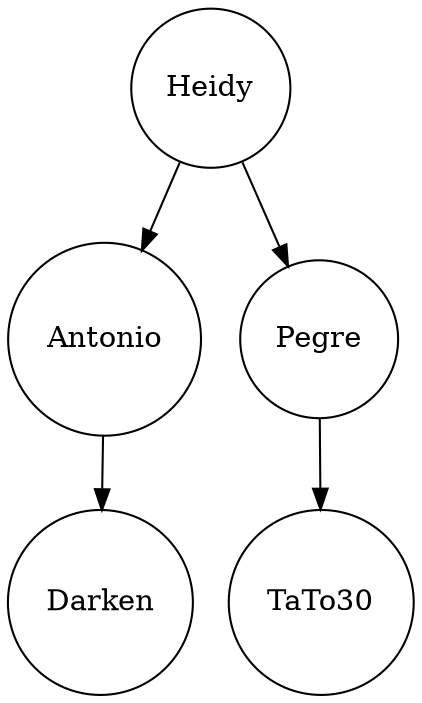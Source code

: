 digraph g{ node [shape = circle];Heidy;
Heidy->Antonio;
Heidy->Pegre;
Antonio->Darken;
Pegre->TaTo30;
}